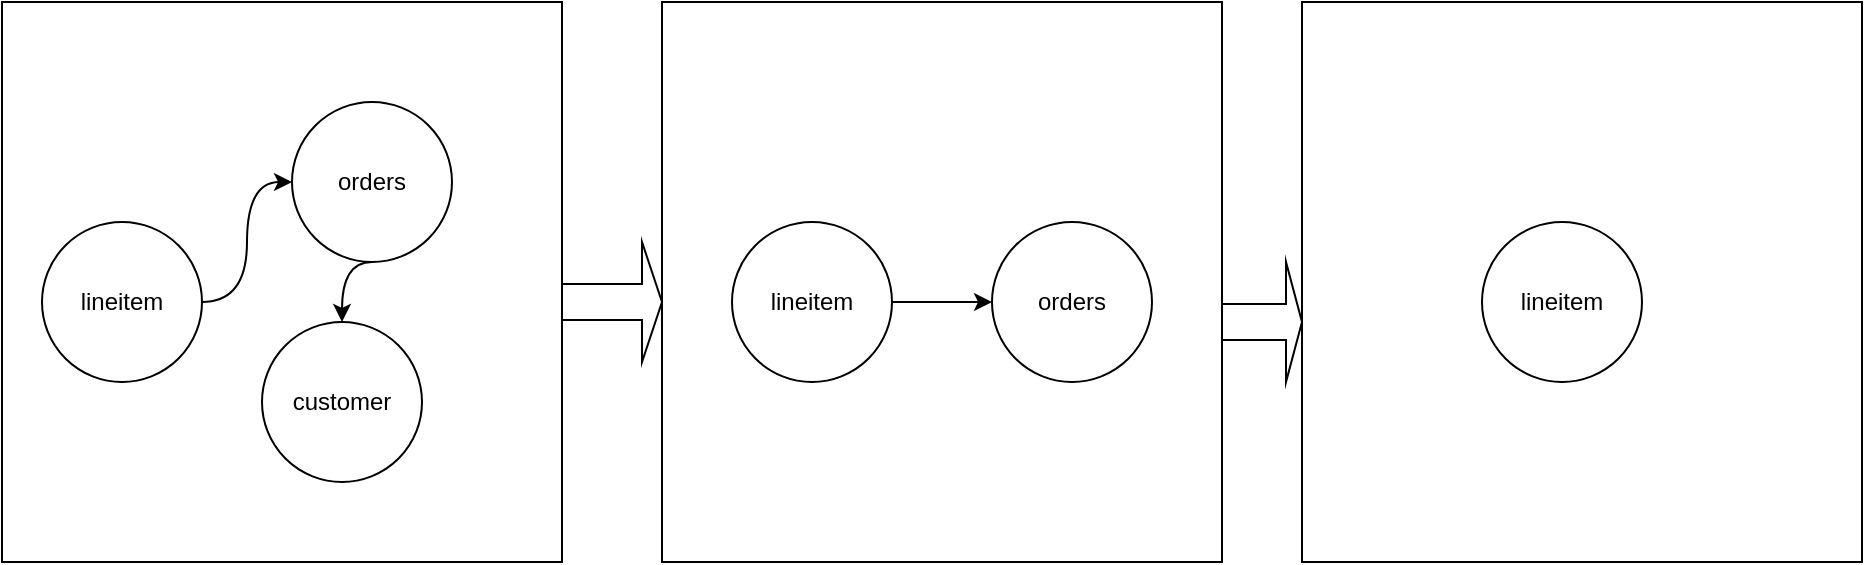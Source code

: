 <mxfile version="16.1.2" type="github">
  <diagram name="Page-1" id="ad52d381-51e7-2e0d-a935-2d0ddd2fd229">
    <mxGraphModel dx="1426" dy="684" grid="1" gridSize="10" guides="1" tooltips="1" connect="1" arrows="1" fold="1" page="1" pageScale="1" pageWidth="1100" pageHeight="850" background="none" math="0" shadow="0">
      <root>
        <mxCell id="0" />
        <mxCell id="1" parent="0" />
        <mxCell id="Uw7XSQVsqlqbEhKBdOQr-7" value="" style="whiteSpace=wrap;html=1;aspect=fixed;" vertex="1" parent="1">
          <mxGeometry x="10" y="100" width="280" height="280" as="geometry" />
        </mxCell>
        <mxCell id="Uw7XSQVsqlqbEhKBdOQr-4" style="edgeStyle=orthogonalEdgeStyle;orthogonalLoop=1;jettySize=auto;html=1;entryX=0;entryY=0.5;entryDx=0;entryDy=0;curved=1;" edge="1" parent="1" source="Uw7XSQVsqlqbEhKBdOQr-1" target="Uw7XSQVsqlqbEhKBdOQr-2">
          <mxGeometry relative="1" as="geometry" />
        </mxCell>
        <mxCell id="Uw7XSQVsqlqbEhKBdOQr-1" value="lineitem" style="ellipse;whiteSpace=wrap;html=1;aspect=fixed;" vertex="1" parent="1">
          <mxGeometry x="30" y="210" width="80" height="80" as="geometry" />
        </mxCell>
        <mxCell id="Uw7XSQVsqlqbEhKBdOQr-6" style="edgeStyle=orthogonalEdgeStyle;curved=1;orthogonalLoop=1;jettySize=auto;html=1;exitX=0.5;exitY=1;exitDx=0;exitDy=0;entryX=0.5;entryY=0;entryDx=0;entryDy=0;" edge="1" parent="1" source="Uw7XSQVsqlqbEhKBdOQr-2" target="Uw7XSQVsqlqbEhKBdOQr-3">
          <mxGeometry relative="1" as="geometry" />
        </mxCell>
        <mxCell id="Uw7XSQVsqlqbEhKBdOQr-2" value="orders" style="ellipse;whiteSpace=wrap;html=1;aspect=fixed;" vertex="1" parent="1">
          <mxGeometry x="155" y="150" width="80" height="80" as="geometry" />
        </mxCell>
        <mxCell id="Uw7XSQVsqlqbEhKBdOQr-3" value="customer" style="ellipse;whiteSpace=wrap;html=1;aspect=fixed;" vertex="1" parent="1">
          <mxGeometry x="140" y="260" width="80" height="80" as="geometry" />
        </mxCell>
        <mxCell id="Uw7XSQVsqlqbEhKBdOQr-8" value="" style="whiteSpace=wrap;html=1;aspect=fixed;" vertex="1" parent="1">
          <mxGeometry x="340" y="100" width="280" height="280" as="geometry" />
        </mxCell>
        <mxCell id="Uw7XSQVsqlqbEhKBdOQr-14" value="" style="whiteSpace=wrap;html=1;aspect=fixed;" vertex="1" parent="1">
          <mxGeometry x="660" y="100" width="280" height="280" as="geometry" />
        </mxCell>
        <mxCell id="Uw7XSQVsqlqbEhKBdOQr-16" value="lineitem" style="ellipse;whiteSpace=wrap;html=1;aspect=fixed;" vertex="1" parent="1">
          <mxGeometry x="750" y="210" width="80" height="80" as="geometry" />
        </mxCell>
        <mxCell id="Uw7XSQVsqlqbEhKBdOQr-18" style="edgeStyle=orthogonalEdgeStyle;orthogonalLoop=1;jettySize=auto;html=1;entryX=0;entryY=0.5;entryDx=0;entryDy=0;curved=1;" edge="1" parent="1" source="Uw7XSQVsqlqbEhKBdOQr-19" target="Uw7XSQVsqlqbEhKBdOQr-20">
          <mxGeometry relative="1" as="geometry" />
        </mxCell>
        <mxCell id="Uw7XSQVsqlqbEhKBdOQr-19" value="lineitem" style="ellipse;whiteSpace=wrap;html=1;aspect=fixed;" vertex="1" parent="1">
          <mxGeometry x="375" y="210" width="80" height="80" as="geometry" />
        </mxCell>
        <mxCell id="Uw7XSQVsqlqbEhKBdOQr-20" value="orders" style="ellipse;whiteSpace=wrap;html=1;aspect=fixed;" vertex="1" parent="1">
          <mxGeometry x="505" y="210" width="80" height="80" as="geometry" />
        </mxCell>
        <mxCell id="Uw7XSQVsqlqbEhKBdOQr-22" value="" style="shape=singleArrow;whiteSpace=wrap;html=1;" vertex="1" parent="1">
          <mxGeometry x="290" y="220" width="50" height="60" as="geometry" />
        </mxCell>
        <mxCell id="Uw7XSQVsqlqbEhKBdOQr-23" value="" style="shape=singleArrow;whiteSpace=wrap;html=1;" vertex="1" parent="1">
          <mxGeometry x="620" y="230" width="40" height="60" as="geometry" />
        </mxCell>
      </root>
    </mxGraphModel>
  </diagram>
</mxfile>
